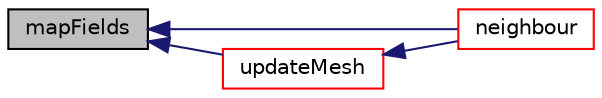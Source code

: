 digraph "mapFields"
{
  bgcolor="transparent";
  edge [fontname="Helvetica",fontsize="10",labelfontname="Helvetica",labelfontsize="10"];
  node [fontname="Helvetica",fontsize="10",shape=record];
  rankdir="LR";
  Node1 [label="mapFields",height=0.2,width=0.4,color="black", fillcolor="grey75", style="filled", fontcolor="black"];
  Node1 -> Node2 [dir="back",color="midnightblue",fontsize="10",style="solid",fontname="Helvetica"];
  Node2 [label="neighbour",height=0.2,width=0.4,color="red",URL="$a00878.html#a942a1cffef163625ee3408ae1f057dec",tooltip="Internal face neighbour. "];
  Node1 -> Node3 [dir="back",color="midnightblue",fontsize="10",style="solid",fontname="Helvetica"];
  Node3 [label="updateMesh",height=0.2,width=0.4,color="red",URL="$a00878.html#a9c8cde0b192708d622d874f8cc2df66d",tooltip="Update mesh corresponding to the given map. "];
  Node3 -> Node2 [dir="back",color="midnightblue",fontsize="10",style="solid",fontname="Helvetica"];
}
